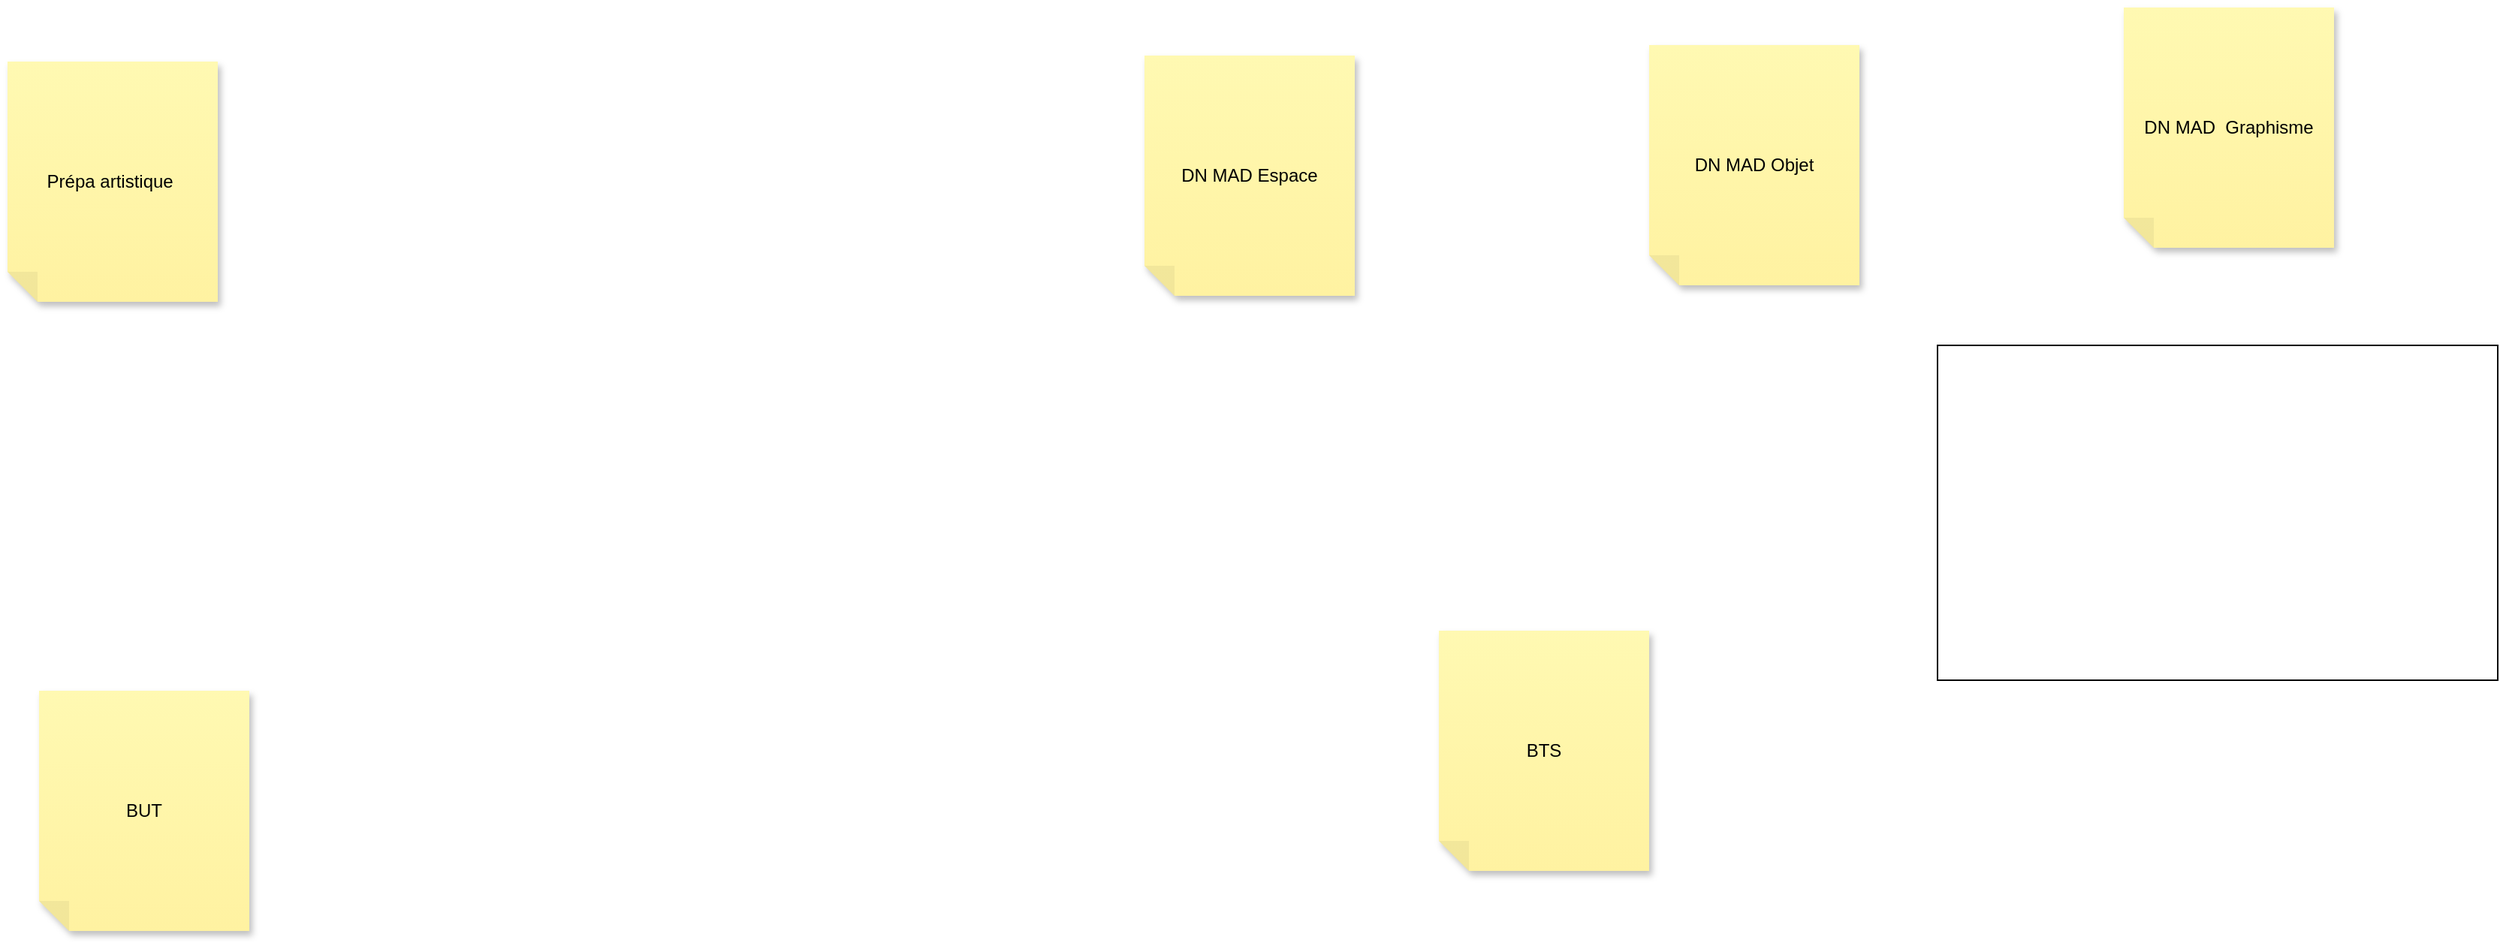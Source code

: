 <mxfile version="20.8.23" type="github">
  <diagram name="Page-1" id="bq267O4x0c_xgtczqqQH">
    <mxGraphModel dx="1528" dy="1016" grid="0" gridSize="10" guides="1" tooltips="1" connect="1" arrows="1" fold="1" page="1" pageScale="1" pageWidth="1169" pageHeight="827" math="0" shadow="0">
      <root>
        <mxCell id="0" />
        <mxCell id="1" parent="0" />
        <mxCell id="GaIfR7zajTUf9mREboJP-1" value="Prépa artistique&amp;nbsp;" style="shape=note;whiteSpace=wrap;html=1;backgroundOutline=1;fontColor=#000000;darkOpacity=0.05;fillColor=#FFF9B2;strokeColor=none;fillStyle=solid;direction=west;gradientDirection=north;gradientColor=#FFF2A1;shadow=1;size=20;pointerEvents=1;" vertex="1" parent="1">
          <mxGeometry x="60" y="59" width="140" height="160" as="geometry" />
        </mxCell>
        <mxCell id="GaIfR7zajTUf9mREboJP-2" value="BTS" style="shape=note;whiteSpace=wrap;html=1;backgroundOutline=1;fontColor=#000000;darkOpacity=0.05;fillColor=#FFF9B2;strokeColor=none;fillStyle=solid;direction=west;gradientDirection=north;gradientColor=#FFF2A1;shadow=1;size=20;pointerEvents=1;" vertex="1" parent="1">
          <mxGeometry x="1013" y="438" width="140" height="160" as="geometry" />
        </mxCell>
        <mxCell id="GaIfR7zajTUf9mREboJP-3" value="BUT" style="shape=note;whiteSpace=wrap;html=1;backgroundOutline=1;fontColor=#000000;darkOpacity=0.05;fillColor=#FFF9B2;strokeColor=none;fillStyle=solid;direction=west;gradientDirection=north;gradientColor=#FFF2A1;shadow=1;size=20;pointerEvents=1;" vertex="1" parent="1">
          <mxGeometry x="81" y="478" width="140" height="160" as="geometry" />
        </mxCell>
        <mxCell id="GaIfR7zajTUf9mREboJP-4" value="DN MAD Espace" style="shape=note;whiteSpace=wrap;html=1;backgroundOutline=1;fontColor=#000000;darkOpacity=0.05;fillColor=#FFF9B2;strokeColor=none;fillStyle=solid;direction=west;gradientDirection=north;gradientColor=#FFF2A1;shadow=1;size=20;pointerEvents=1;" vertex="1" parent="1">
          <mxGeometry x="817" y="55" width="140" height="160" as="geometry" />
        </mxCell>
        <mxCell id="GaIfR7zajTUf9mREboJP-5" value="DN MAD Objet" style="shape=note;whiteSpace=wrap;html=1;backgroundOutline=1;fontColor=#000000;darkOpacity=0.05;fillColor=#FFF9B2;strokeColor=none;fillStyle=solid;direction=west;gradientDirection=north;gradientColor=#FFF2A1;shadow=1;size=20;pointerEvents=1;" vertex="1" parent="1">
          <mxGeometry x="1153" y="48" width="140" height="160" as="geometry" />
        </mxCell>
        <mxCell id="GaIfR7zajTUf9mREboJP-6" value="DN MAD &amp;nbsp;Graphisme" style="shape=note;whiteSpace=wrap;html=1;backgroundOutline=1;fontColor=#000000;darkOpacity=0.05;fillColor=#FFF9B2;strokeColor=none;fillStyle=solid;direction=west;gradientDirection=north;gradientColor=#FFF2A1;shadow=1;size=20;pointerEvents=1;" vertex="1" parent="1">
          <mxGeometry x="1469" y="23" width="140" height="160" as="geometry" />
        </mxCell>
        <mxCell id="GaIfR7zajTUf9mREboJP-9" value="" style="rounded=0;whiteSpace=wrap;html=1;" vertex="1" parent="1">
          <mxGeometry x="1345" y="248" width="373" height="223" as="geometry" />
        </mxCell>
      </root>
    </mxGraphModel>
  </diagram>
</mxfile>
